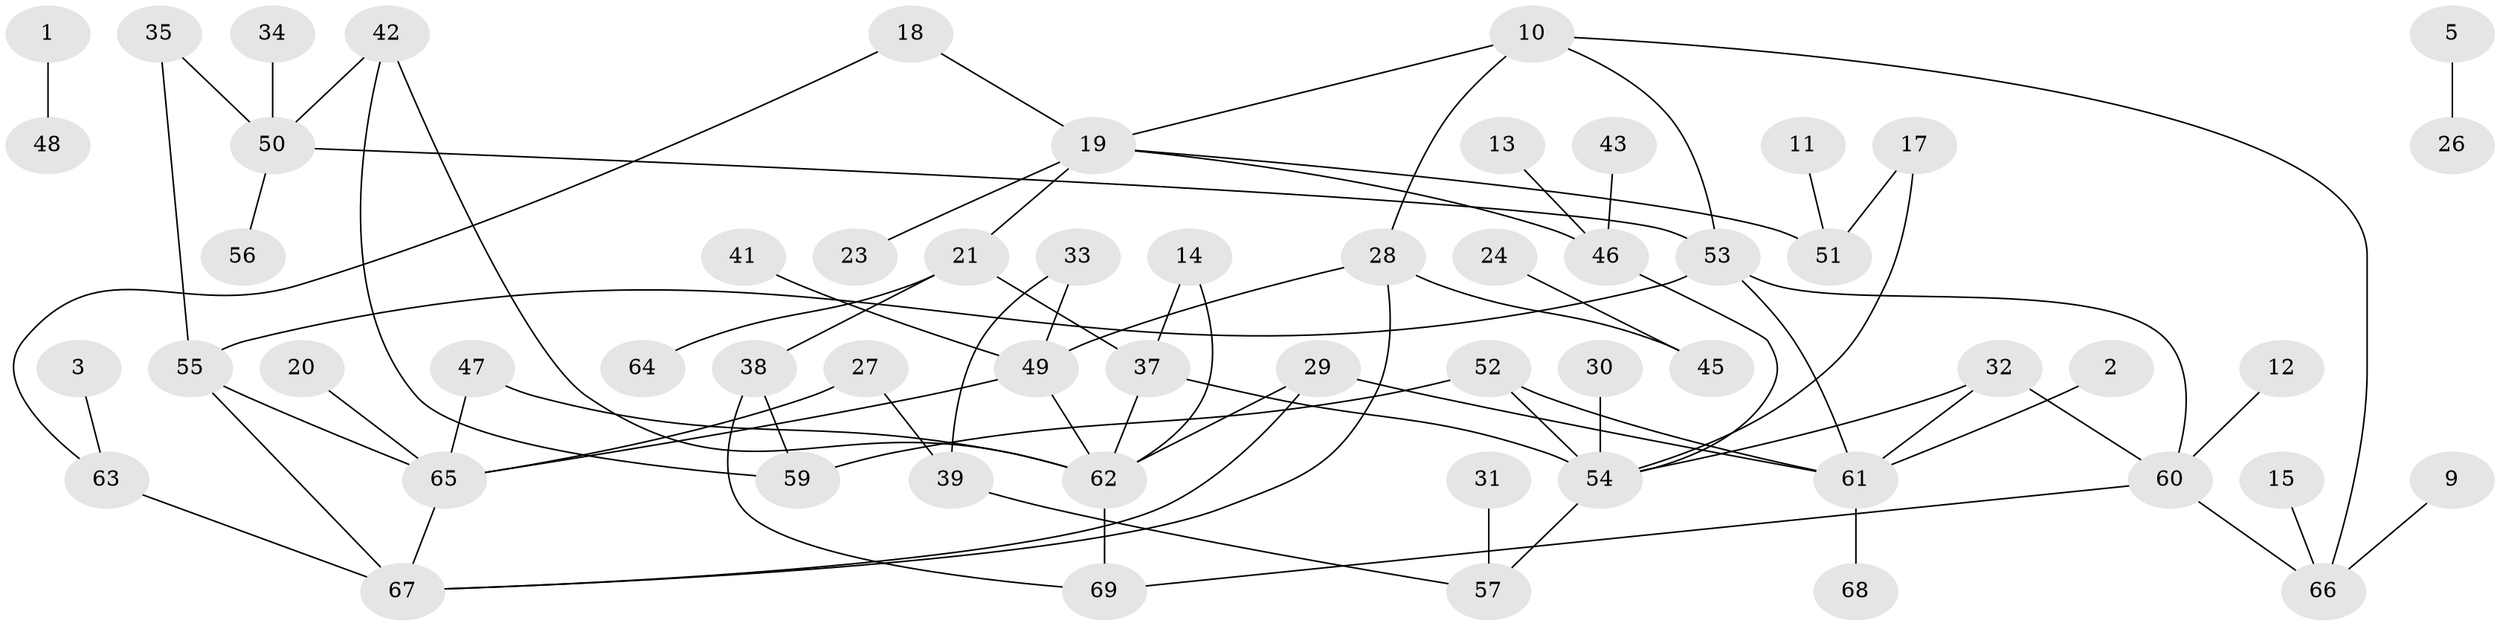 // original degree distribution, {1: 0.2608695652173913, 2: 0.36231884057971014, 3: 0.15942028985507245, 4: 0.11594202898550725, 0: 0.057971014492753624, 5: 0.021739130434782608, 6: 0.014492753623188406, 7: 0.007246376811594203}
// Generated by graph-tools (version 1.1) at 2025/49/03/09/25 03:49:04]
// undirected, 58 vertices, 78 edges
graph export_dot {
graph [start="1"]
  node [color=gray90,style=filled];
  1;
  2;
  3;
  5;
  9;
  10;
  11;
  12;
  13;
  14;
  15;
  17;
  18;
  19;
  20;
  21;
  23;
  24;
  26;
  27;
  28;
  29;
  30;
  31;
  32;
  33;
  34;
  35;
  37;
  38;
  39;
  41;
  42;
  43;
  45;
  46;
  47;
  48;
  49;
  50;
  51;
  52;
  53;
  54;
  55;
  56;
  57;
  59;
  60;
  61;
  62;
  63;
  64;
  65;
  66;
  67;
  68;
  69;
  1 -- 48 [weight=1.0];
  2 -- 61 [weight=1.0];
  3 -- 63 [weight=1.0];
  5 -- 26 [weight=1.0];
  9 -- 66 [weight=1.0];
  10 -- 19 [weight=1.0];
  10 -- 28 [weight=1.0];
  10 -- 53 [weight=1.0];
  10 -- 66 [weight=1.0];
  11 -- 51 [weight=1.0];
  12 -- 60 [weight=1.0];
  13 -- 46 [weight=1.0];
  14 -- 37 [weight=1.0];
  14 -- 62 [weight=1.0];
  15 -- 66 [weight=1.0];
  17 -- 51 [weight=1.0];
  17 -- 54 [weight=1.0];
  18 -- 19 [weight=1.0];
  18 -- 63 [weight=1.0];
  19 -- 21 [weight=1.0];
  19 -- 23 [weight=1.0];
  19 -- 46 [weight=1.0];
  19 -- 51 [weight=1.0];
  20 -- 65 [weight=1.0];
  21 -- 37 [weight=1.0];
  21 -- 38 [weight=1.0];
  21 -- 64 [weight=1.0];
  24 -- 45 [weight=1.0];
  27 -- 39 [weight=1.0];
  27 -- 65 [weight=1.0];
  28 -- 45 [weight=1.0];
  28 -- 49 [weight=1.0];
  28 -- 67 [weight=1.0];
  29 -- 61 [weight=1.0];
  29 -- 62 [weight=1.0];
  29 -- 67 [weight=1.0];
  30 -- 54 [weight=1.0];
  31 -- 57 [weight=1.0];
  32 -- 54 [weight=1.0];
  32 -- 60 [weight=1.0];
  32 -- 61 [weight=1.0];
  33 -- 39 [weight=1.0];
  33 -- 49 [weight=1.0];
  34 -- 50 [weight=1.0];
  35 -- 50 [weight=1.0];
  35 -- 55 [weight=1.0];
  37 -- 54 [weight=1.0];
  37 -- 62 [weight=1.0];
  38 -- 59 [weight=1.0];
  38 -- 69 [weight=1.0];
  39 -- 57 [weight=1.0];
  41 -- 49 [weight=1.0];
  42 -- 50 [weight=1.0];
  42 -- 59 [weight=2.0];
  42 -- 62 [weight=1.0];
  43 -- 46 [weight=1.0];
  46 -- 54 [weight=1.0];
  47 -- 62 [weight=1.0];
  47 -- 65 [weight=1.0];
  49 -- 62 [weight=1.0];
  49 -- 65 [weight=1.0];
  50 -- 53 [weight=1.0];
  50 -- 56 [weight=1.0];
  52 -- 54 [weight=1.0];
  52 -- 59 [weight=1.0];
  52 -- 61 [weight=1.0];
  53 -- 55 [weight=1.0];
  53 -- 60 [weight=1.0];
  53 -- 61 [weight=2.0];
  54 -- 57 [weight=1.0];
  55 -- 65 [weight=1.0];
  55 -- 67 [weight=1.0];
  60 -- 66 [weight=1.0];
  60 -- 69 [weight=1.0];
  61 -- 68 [weight=1.0];
  62 -- 69 [weight=1.0];
  63 -- 67 [weight=2.0];
  65 -- 67 [weight=1.0];
}
